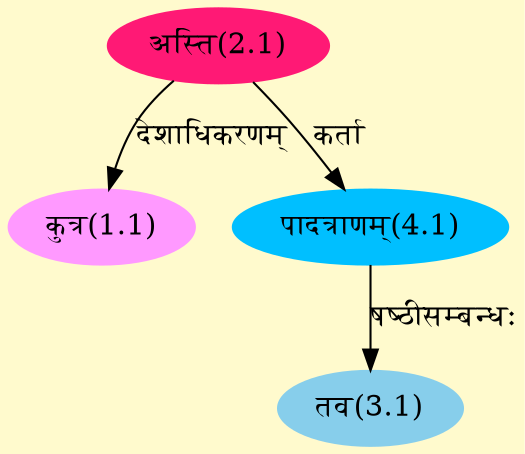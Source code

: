 digraph G{
rankdir=BT;
 compound=true;
 bgcolor="lemonchiffon1";
Node1_1 [style=filled, color="#FF99FF" label = "कुत्र(1.1)"]
Node2_1 [style=filled, color="#FF1975" label = "अस्ति(2.1)"]
Node4_1 [style=filled, color="#00BFFF" label = "पादत्राणम्(4.1)"]
Node3_1 [style=filled, color="#87CEEB" label = "तव(3.1)"]
/* Start of Relations section */

Node1_1 -> Node2_1 [  label="देशाधिकरणम्"  dir="back" ]
Node3_1 -> Node4_1 [  label="षष्ठीसम्बन्धः"  dir="back" ]
Node4_1 -> Node2_1 [  label="कर्ता"  dir="back" ]
}
